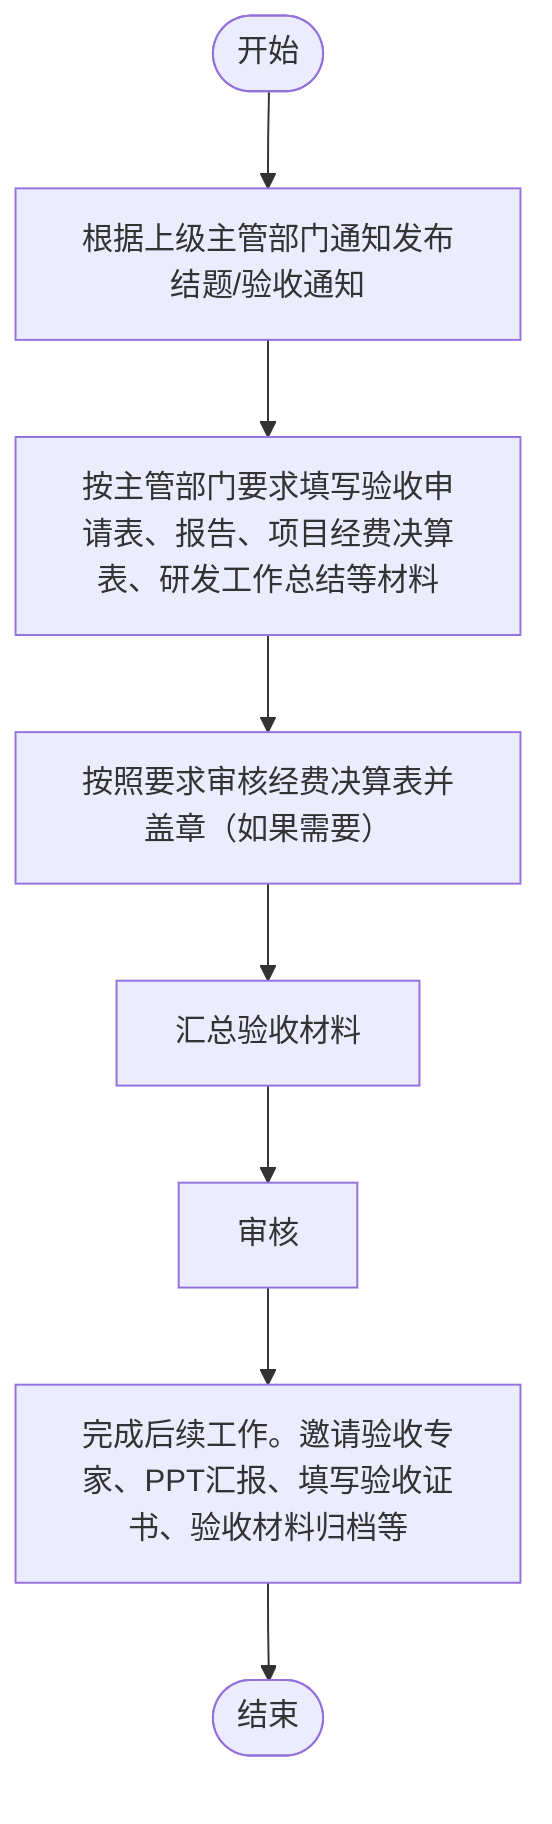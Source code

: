 flowchart TD
    A([开始]) --> B[根据上级主管部门通知发布结题/验收通知]
    B --> C[按主管部门要求填写验收申请表、报告、项目经费决算表、研发工作总结等材料]
    C --> D[按照要求审核经费决算表并盖章（如果需要）]
    D --> E[汇总验收材料]
    E --> F[审核]
    F --> G[完成后续工作。邀请验收专家、PPT汇报、填写验收证书、验收材料归档等]
    G --> H([结束])